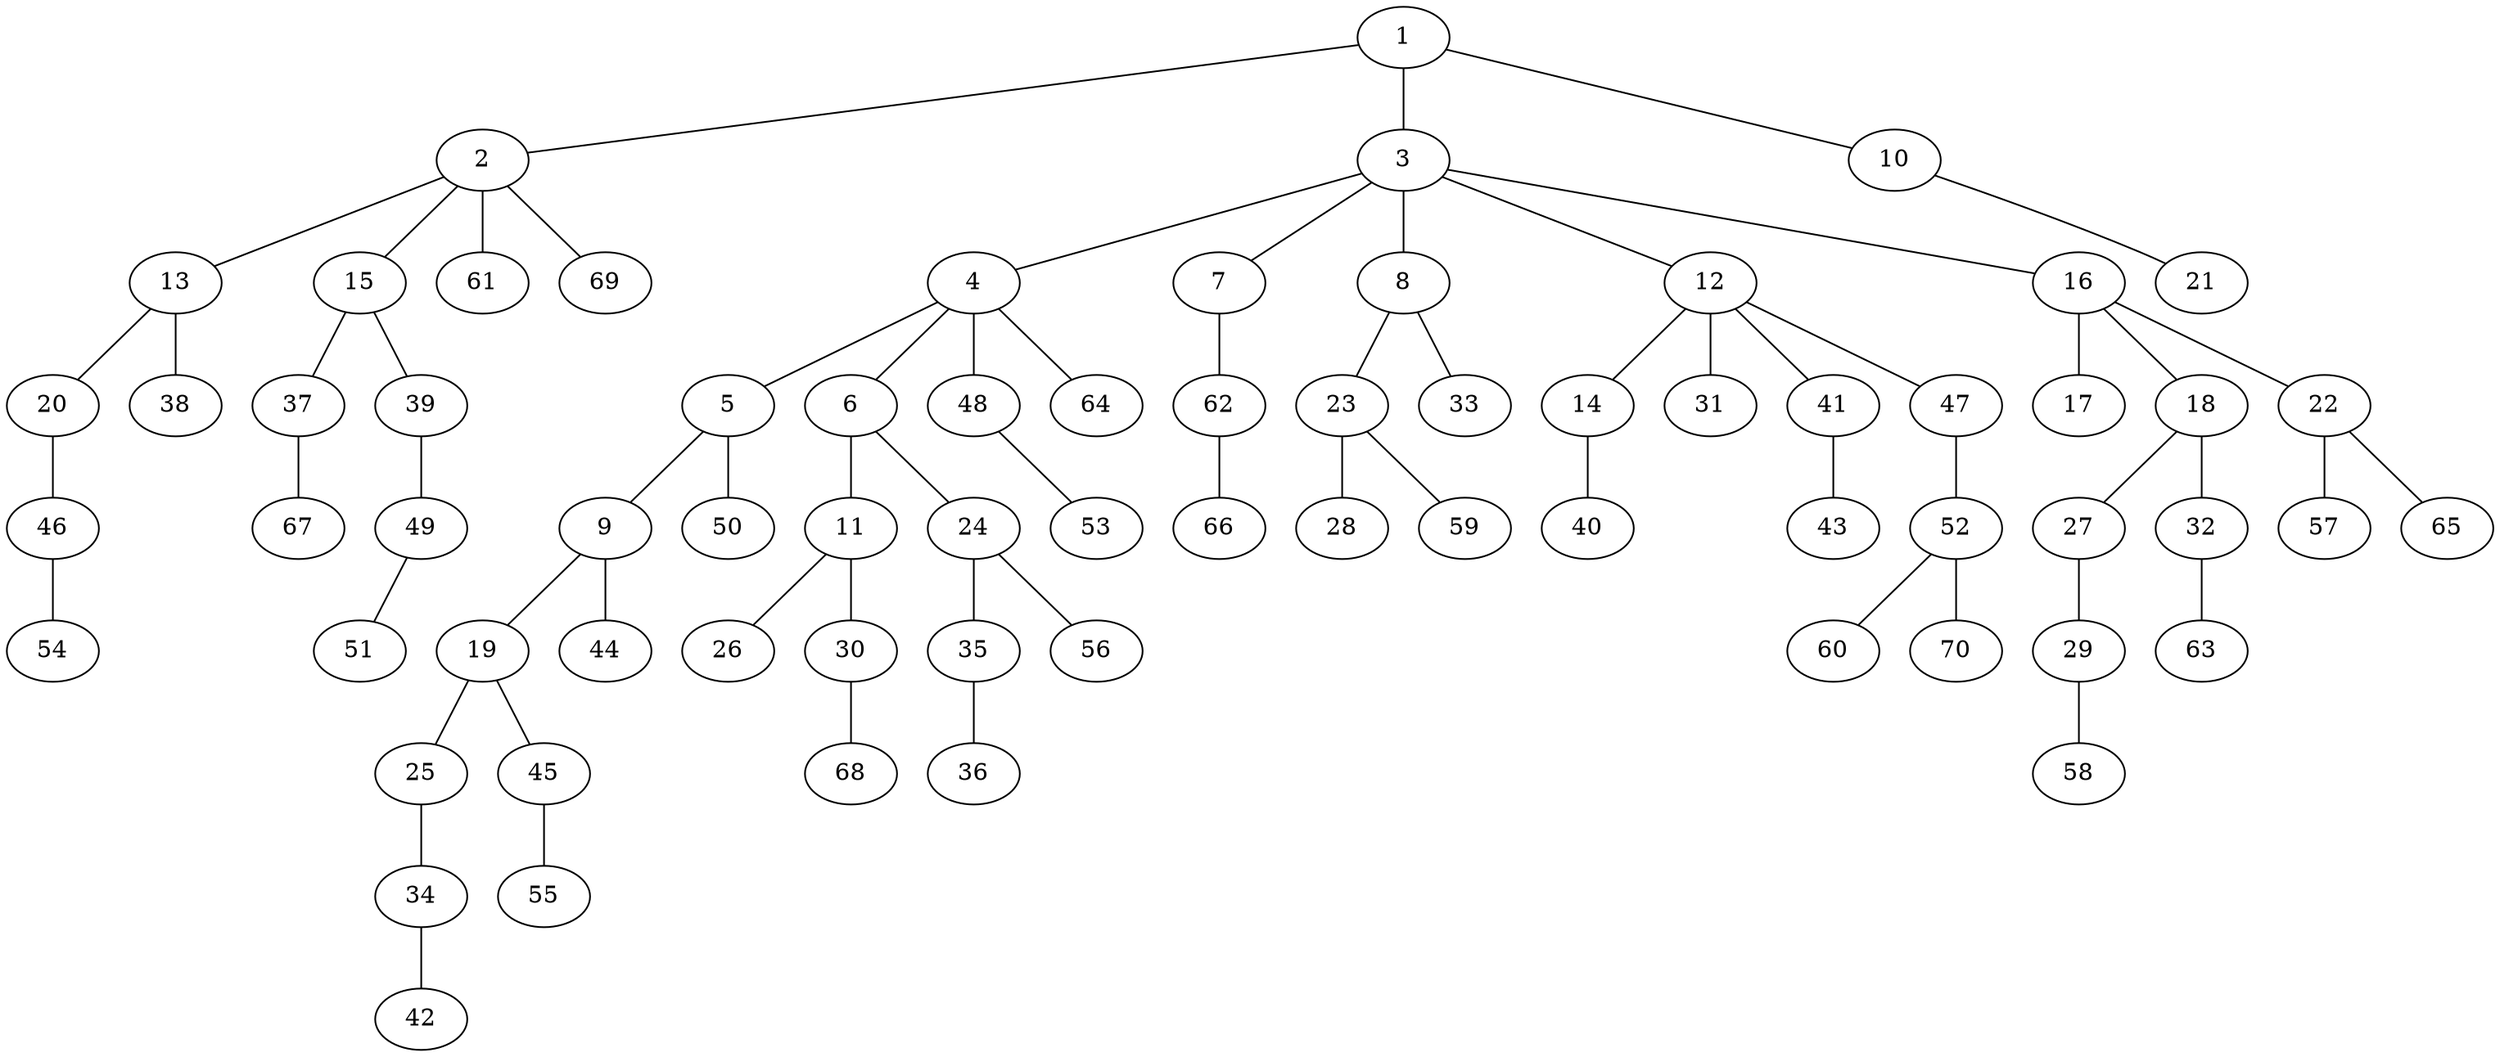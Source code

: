 graph graphname {1--2
1--3
1--10
2--13
2--15
2--61
2--69
3--4
3--7
3--8
3--12
3--16
4--5
4--6
4--48
4--64
5--9
5--50
6--11
6--24
7--62
8--23
8--33
9--19
9--44
10--21
11--26
11--30
12--14
12--31
12--41
12--47
13--20
13--38
14--40
15--37
15--39
16--17
16--18
16--22
18--27
18--32
19--25
19--45
20--46
22--57
22--65
23--28
23--59
24--35
24--56
25--34
27--29
29--58
30--68
32--63
34--42
35--36
37--67
39--49
41--43
45--55
46--54
47--52
48--53
49--51
52--60
52--70
62--66
}